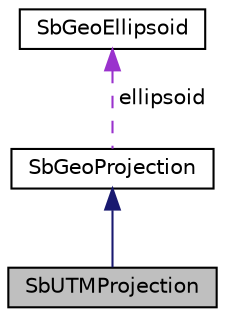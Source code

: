 digraph "SbUTMProjection"
{
 // LATEX_PDF_SIZE
  edge [fontname="Helvetica",fontsize="10",labelfontname="Helvetica",labelfontsize="10"];
  node [fontname="Helvetica",fontsize="10",shape=record];
  Node1 [label="SbUTMProjection",height=0.2,width=0.4,color="black", fillcolor="grey75", style="filled", fontcolor="black",tooltip=" "];
  Node2 -> Node1 [dir="back",color="midnightblue",fontsize="10",style="solid",fontname="Helvetica"];
  Node2 [label="SbGeoProjection",height=0.2,width=0.4,color="black", fillcolor="white", style="filled",URL="$classSbGeoProjection.html",tooltip=" "];
  Node3 -> Node2 [dir="back",color="darkorchid3",fontsize="10",style="dashed",label=" ellipsoid" ,fontname="Helvetica"];
  Node3 [label="SbGeoEllipsoid",height=0.2,width=0.4,color="black", fillcolor="white", style="filled",URL="$classSbGeoEllipsoid.html",tooltip=" "];
}
